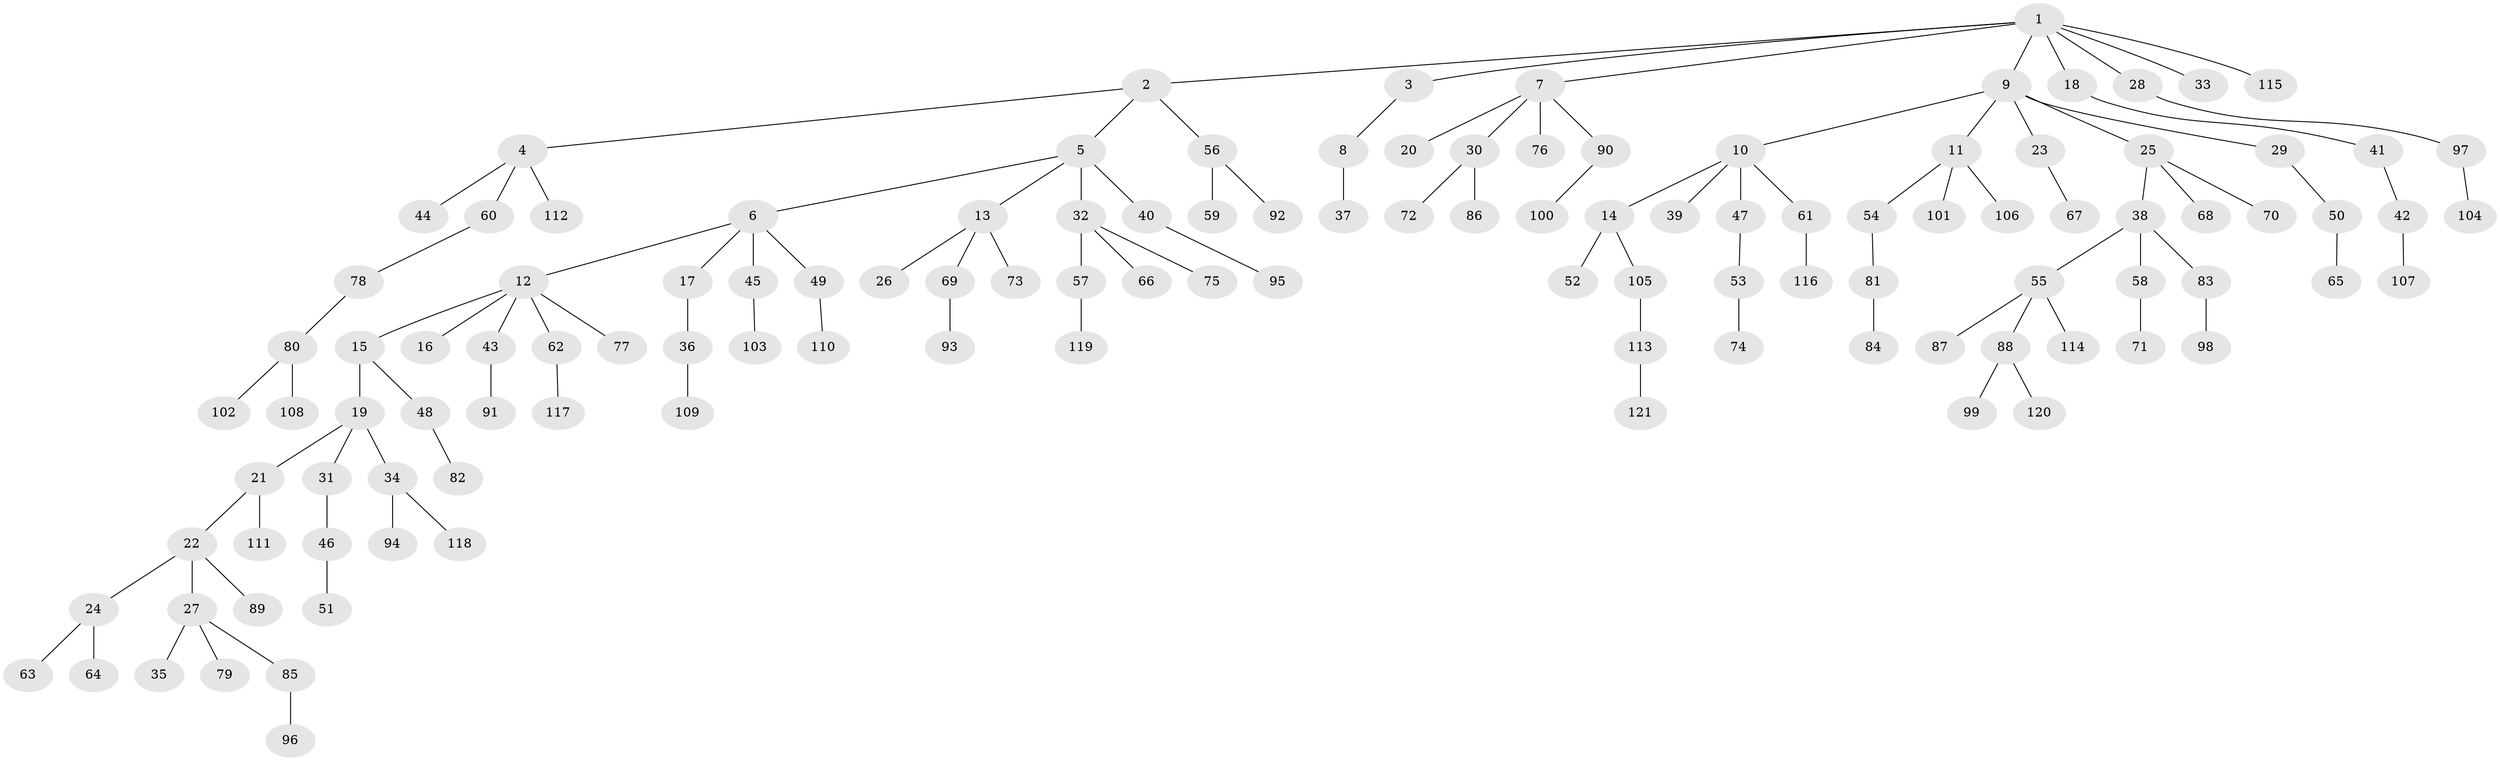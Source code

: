 // coarse degree distribution, {4: 0.05405405405405406, 2: 0.2972972972972973, 1: 0.4864864864864865, 3: 0.10810810810810811, 6: 0.05405405405405406}
// Generated by graph-tools (version 1.1) at 2025/37/03/04/25 23:37:27]
// undirected, 121 vertices, 120 edges
graph export_dot {
  node [color=gray90,style=filled];
  1;
  2;
  3;
  4;
  5;
  6;
  7;
  8;
  9;
  10;
  11;
  12;
  13;
  14;
  15;
  16;
  17;
  18;
  19;
  20;
  21;
  22;
  23;
  24;
  25;
  26;
  27;
  28;
  29;
  30;
  31;
  32;
  33;
  34;
  35;
  36;
  37;
  38;
  39;
  40;
  41;
  42;
  43;
  44;
  45;
  46;
  47;
  48;
  49;
  50;
  51;
  52;
  53;
  54;
  55;
  56;
  57;
  58;
  59;
  60;
  61;
  62;
  63;
  64;
  65;
  66;
  67;
  68;
  69;
  70;
  71;
  72;
  73;
  74;
  75;
  76;
  77;
  78;
  79;
  80;
  81;
  82;
  83;
  84;
  85;
  86;
  87;
  88;
  89;
  90;
  91;
  92;
  93;
  94;
  95;
  96;
  97;
  98;
  99;
  100;
  101;
  102;
  103;
  104;
  105;
  106;
  107;
  108;
  109;
  110;
  111;
  112;
  113;
  114;
  115;
  116;
  117;
  118;
  119;
  120;
  121;
  1 -- 2;
  1 -- 3;
  1 -- 7;
  1 -- 9;
  1 -- 18;
  1 -- 28;
  1 -- 33;
  1 -- 115;
  2 -- 4;
  2 -- 5;
  2 -- 56;
  3 -- 8;
  4 -- 44;
  4 -- 60;
  4 -- 112;
  5 -- 6;
  5 -- 13;
  5 -- 32;
  5 -- 40;
  6 -- 12;
  6 -- 17;
  6 -- 45;
  6 -- 49;
  7 -- 20;
  7 -- 30;
  7 -- 76;
  7 -- 90;
  8 -- 37;
  9 -- 10;
  9 -- 11;
  9 -- 23;
  9 -- 25;
  9 -- 29;
  10 -- 14;
  10 -- 39;
  10 -- 47;
  10 -- 61;
  11 -- 54;
  11 -- 101;
  11 -- 106;
  12 -- 15;
  12 -- 16;
  12 -- 43;
  12 -- 62;
  12 -- 77;
  13 -- 26;
  13 -- 69;
  13 -- 73;
  14 -- 52;
  14 -- 105;
  15 -- 19;
  15 -- 48;
  17 -- 36;
  18 -- 41;
  19 -- 21;
  19 -- 31;
  19 -- 34;
  21 -- 22;
  21 -- 111;
  22 -- 24;
  22 -- 27;
  22 -- 89;
  23 -- 67;
  24 -- 63;
  24 -- 64;
  25 -- 38;
  25 -- 68;
  25 -- 70;
  27 -- 35;
  27 -- 79;
  27 -- 85;
  28 -- 97;
  29 -- 50;
  30 -- 72;
  30 -- 86;
  31 -- 46;
  32 -- 57;
  32 -- 66;
  32 -- 75;
  34 -- 94;
  34 -- 118;
  36 -- 109;
  38 -- 55;
  38 -- 58;
  38 -- 83;
  40 -- 95;
  41 -- 42;
  42 -- 107;
  43 -- 91;
  45 -- 103;
  46 -- 51;
  47 -- 53;
  48 -- 82;
  49 -- 110;
  50 -- 65;
  53 -- 74;
  54 -- 81;
  55 -- 87;
  55 -- 88;
  55 -- 114;
  56 -- 59;
  56 -- 92;
  57 -- 119;
  58 -- 71;
  60 -- 78;
  61 -- 116;
  62 -- 117;
  69 -- 93;
  78 -- 80;
  80 -- 102;
  80 -- 108;
  81 -- 84;
  83 -- 98;
  85 -- 96;
  88 -- 99;
  88 -- 120;
  90 -- 100;
  97 -- 104;
  105 -- 113;
  113 -- 121;
}
